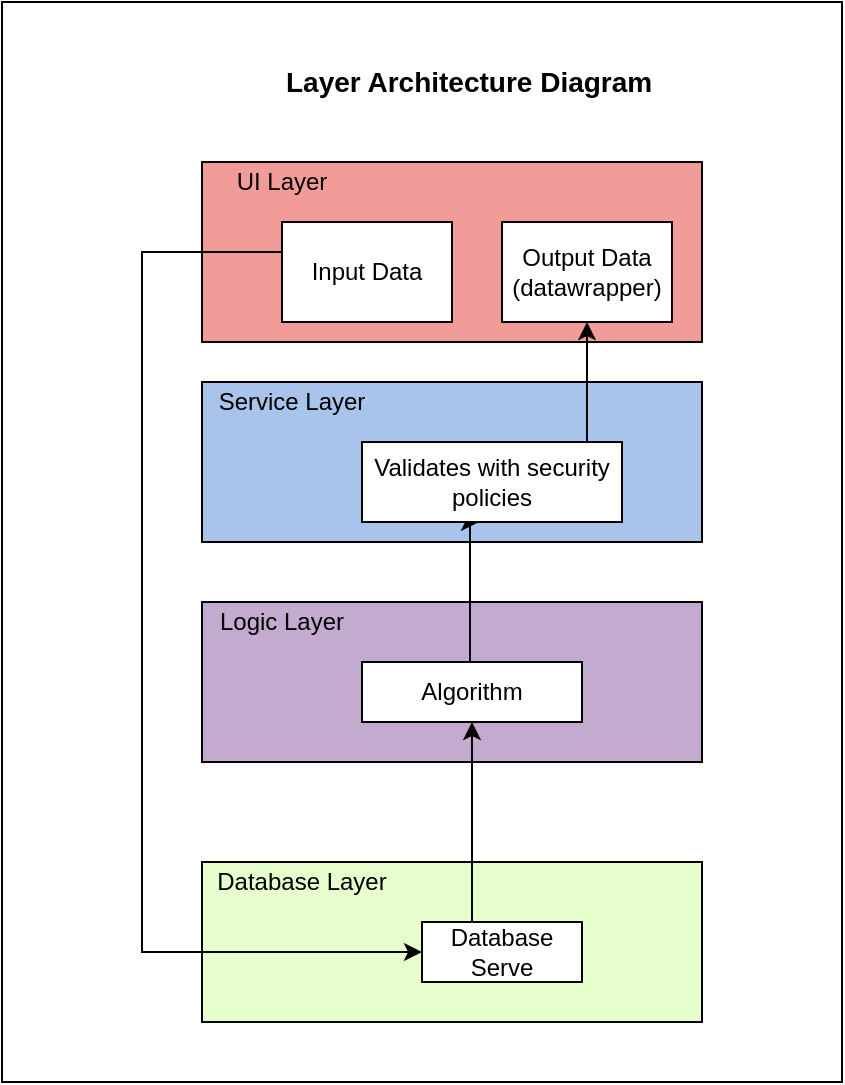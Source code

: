 <mxfile version="13.10.3" type="device"><diagram id="fNcX8e6TZnR4RYk_0O7X" name="Page-1"><mxGraphModel dx="319" dy="946" grid="1" gridSize="10" guides="1" tooltips="1" connect="1" arrows="1" fold="1" page="0" pageScale="1" pageWidth="850" pageHeight="1100" math="0" shadow="0"><root><mxCell id="0"/><mxCell id="1" parent="0"/><mxCell id="9ngmjl2P3on-DdIsYsbe-24" value="" style="rounded=0;whiteSpace=wrap;html=1;" vertex="1" parent="1"><mxGeometry x="10" y="-180" width="420" height="540" as="geometry"/></mxCell><mxCell id="9ngmjl2P3on-DdIsYsbe-1" value="" style="rounded=0;whiteSpace=wrap;html=1;fillColor=#E6FFCC;" vertex="1" parent="1"><mxGeometry x="110" y="250" width="250" height="80" as="geometry"/></mxCell><mxCell id="9ngmjl2P3on-DdIsYsbe-2" value="Database Layer&lt;br&gt;" style="text;html=1;strokeColor=none;fillColor=none;align=center;verticalAlign=middle;whiteSpace=wrap;rounded=0;" vertex="1" parent="1"><mxGeometry x="110" y="250" width="100" height="20" as="geometry"/></mxCell><mxCell id="9ngmjl2P3on-DdIsYsbe-4" value="Database Serve" style="rounded=0;whiteSpace=wrap;html=1;" vertex="1" parent="1"><mxGeometry x="220" y="280" width="80" height="30" as="geometry"/></mxCell><mxCell id="9ngmjl2P3on-DdIsYsbe-5" value="" style="rounded=0;whiteSpace=wrap;html=1;fillColor=#C3ABD0;" vertex="1" parent="1"><mxGeometry x="110" y="120" width="250" height="80" as="geometry"/></mxCell><mxCell id="9ngmjl2P3on-DdIsYsbe-7" value="" style="rounded=0;whiteSpace=wrap;html=1;fillColor=#A9C4EB;" vertex="1" parent="1"><mxGeometry x="110" y="10" width="250" height="80" as="geometry"/></mxCell><mxCell id="9ngmjl2P3on-DdIsYsbe-8" value="Logic Layer" style="text;html=1;strokeColor=none;fillColor=none;align=center;verticalAlign=middle;whiteSpace=wrap;rounded=0;" vertex="1" parent="1"><mxGeometry x="105" y="120" width="90" height="20" as="geometry"/></mxCell><mxCell id="9ngmjl2P3on-DdIsYsbe-10" value="" style="rounded=0;whiteSpace=wrap;html=1;fillColor=#F19C99;" vertex="1" parent="1"><mxGeometry x="110" y="-100" width="250" height="90" as="geometry"/></mxCell><mxCell id="9ngmjl2P3on-DdIsYsbe-11" value="UI Layer" style="text;html=1;strokeColor=none;fillColor=none;align=center;verticalAlign=middle;whiteSpace=wrap;rounded=0;" vertex="1" parent="1"><mxGeometry x="115" y="-100" width="70" height="20" as="geometry"/></mxCell><mxCell id="9ngmjl2P3on-DdIsYsbe-19" style="edgeStyle=orthogonalEdgeStyle;rounded=0;orthogonalLoop=1;jettySize=auto;html=1;exitX=0;exitY=0.5;exitDx=0;exitDy=0;entryX=0;entryY=0.5;entryDx=0;entryDy=0;" edge="1" parent="1" source="9ngmjl2P3on-DdIsYsbe-12" target="9ngmjl2P3on-DdIsYsbe-4"><mxGeometry relative="1" as="geometry"><Array as="points"><mxPoint x="80" y="-55"/><mxPoint x="80" y="295"/></Array></mxGeometry></mxCell><mxCell id="9ngmjl2P3on-DdIsYsbe-12" value="Input Data" style="rounded=0;whiteSpace=wrap;html=1;" vertex="1" parent="1"><mxGeometry x="150" y="-70" width="85" height="50" as="geometry"/></mxCell><mxCell id="9ngmjl2P3on-DdIsYsbe-6" value="Service Layer" style="text;html=1;strokeColor=none;fillColor=none;align=center;verticalAlign=middle;whiteSpace=wrap;rounded=0;" vertex="1" parent="1"><mxGeometry x="115" y="10" width="80" height="20" as="geometry"/></mxCell><mxCell id="9ngmjl2P3on-DdIsYsbe-17" style="edgeStyle=orthogonalEdgeStyle;rounded=0;orthogonalLoop=1;jettySize=auto;html=1;entryX=0.45;entryY=1;entryDx=0;entryDy=0;entryPerimeter=0;" edge="1" parent="1" target="9ngmjl2P3on-DdIsYsbe-15"><mxGeometry relative="1" as="geometry"><mxPoint x="245" y="151" as="sourcePoint"/><Array as="points"><mxPoint x="244" y="151"/></Array></mxGeometry></mxCell><mxCell id="9ngmjl2P3on-DdIsYsbe-13" value="Algorithm" style="rounded=0;whiteSpace=wrap;html=1;" vertex="1" parent="1"><mxGeometry x="190" y="150" width="110" height="30" as="geometry"/></mxCell><mxCell id="9ngmjl2P3on-DdIsYsbe-18" style="edgeStyle=orthogonalEdgeStyle;rounded=0;orthogonalLoop=1;jettySize=auto;html=1;exitX=0.5;exitY=0;exitDx=0;exitDy=0;entryX=0.5;entryY=1;entryDx=0;entryDy=0;" edge="1" parent="1" source="9ngmjl2P3on-DdIsYsbe-15" target="9ngmjl2P3on-DdIsYsbe-20"><mxGeometry relative="1" as="geometry"><Array as="points"><mxPoint x="303" y="40"/></Array></mxGeometry></mxCell><mxCell id="9ngmjl2P3on-DdIsYsbe-15" value="Validates with security policies" style="rounded=0;whiteSpace=wrap;html=1;" vertex="1" parent="1"><mxGeometry x="190" y="40" width="130" height="40" as="geometry"/></mxCell><mxCell id="9ngmjl2P3on-DdIsYsbe-16" style="edgeStyle=orthogonalEdgeStyle;rounded=0;orthogonalLoop=1;jettySize=auto;html=1;" edge="1" parent="1" target="9ngmjl2P3on-DdIsYsbe-13"><mxGeometry relative="1" as="geometry"><mxPoint x="245" y="280" as="sourcePoint"/><Array as="points"><mxPoint x="245" y="280"/></Array></mxGeometry></mxCell><mxCell id="9ngmjl2P3on-DdIsYsbe-20" value="Output Data&lt;br&gt;(datawrapper)" style="rounded=0;whiteSpace=wrap;html=1;" vertex="1" parent="1"><mxGeometry x="260" y="-70" width="85" height="50" as="geometry"/></mxCell><mxCell id="9ngmjl2P3on-DdIsYsbe-23" value="&lt;b&gt;&lt;font style=&quot;font-size: 14px&quot;&gt;Layer Architecture Diagram&amp;nbsp;&lt;/font&gt;&lt;/b&gt;" style="text;html=1;strokeColor=none;fillColor=none;align=center;verticalAlign=middle;whiteSpace=wrap;rounded=0;" vertex="1" parent="1"><mxGeometry x="137.5" y="-150" width="215" height="20" as="geometry"/></mxCell></root></mxGraphModel></diagram></mxfile>